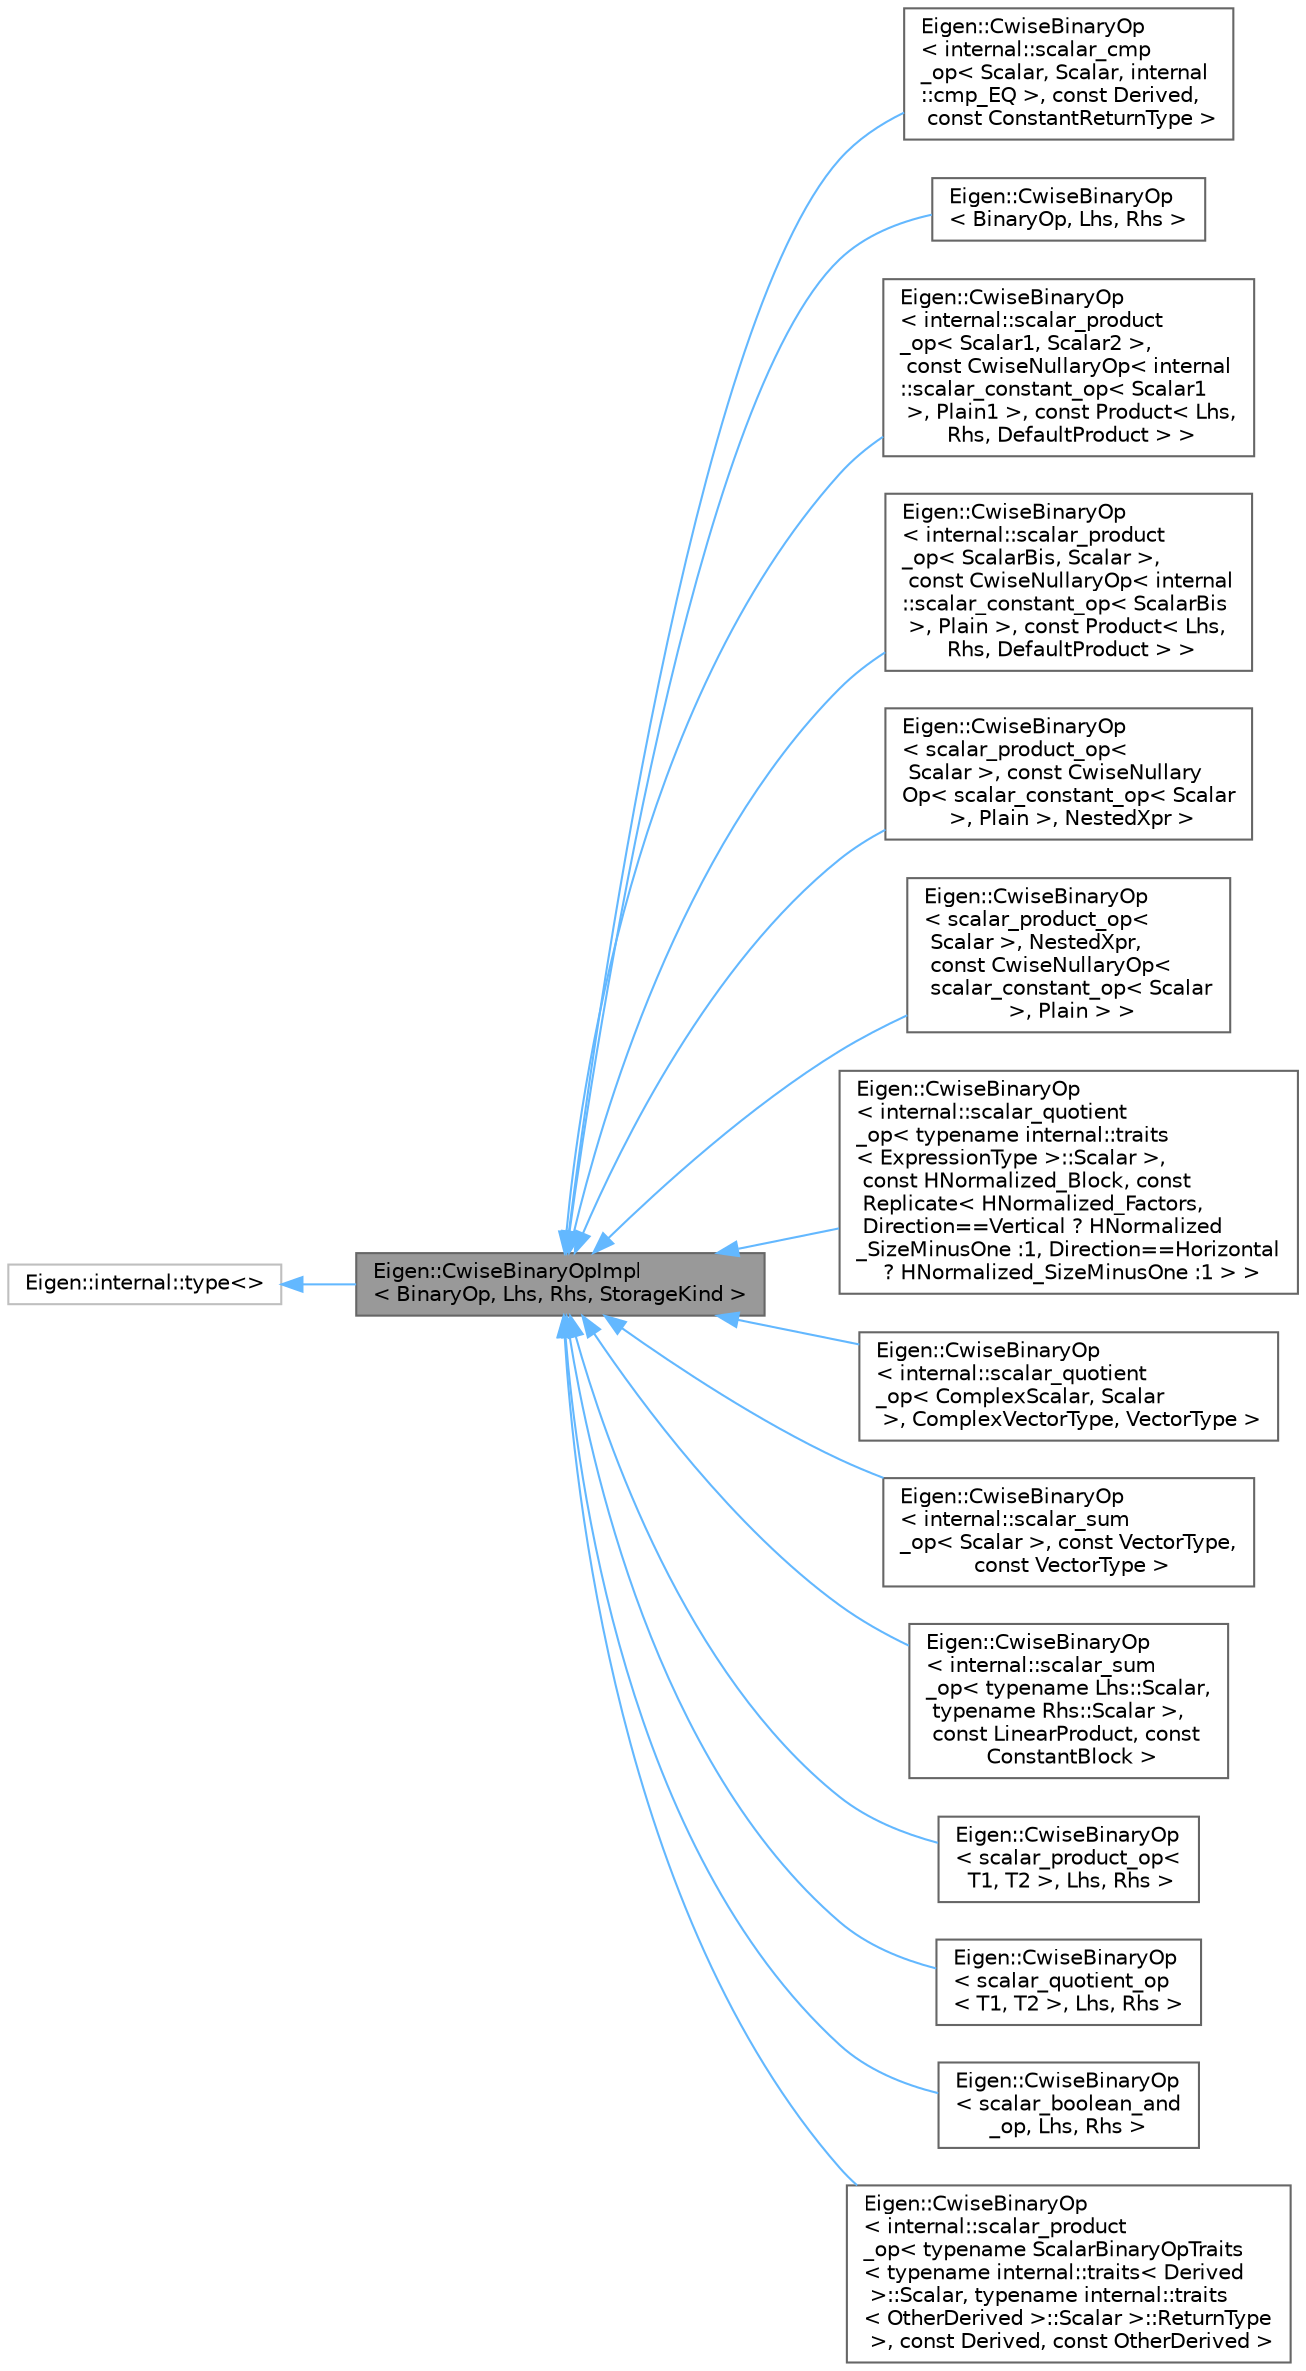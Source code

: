 digraph "Eigen::CwiseBinaryOpImpl&lt; BinaryOp, Lhs, Rhs, StorageKind &gt;"
{
 // LATEX_PDF_SIZE
  bgcolor="transparent";
  edge [fontname=Helvetica,fontsize=10,labelfontname=Helvetica,labelfontsize=10];
  node [fontname=Helvetica,fontsize=10,shape=box,height=0.2,width=0.4];
  rankdir="LR";
  Node1 [id="Node000001",label="Eigen::CwiseBinaryOpImpl\l\< BinaryOp, Lhs, Rhs, StorageKind \>",height=0.2,width=0.4,color="gray40", fillcolor="grey60", style="filled", fontcolor="black",tooltip=" "];
  Node2 -> Node1 [id="edge16_Node000001_Node000002",dir="back",color="steelblue1",style="solid",tooltip=" "];
  Node2 [id="Node000002",label="Eigen::internal::type\<\>",height=0.2,width=0.4,color="grey75", fillcolor="white", style="filled",URL="$structEigen_1_1internal_1_1generic__xpr__base.html",tooltip=" "];
  Node1 -> Node3 [id="edge17_Node000001_Node000003",dir="back",color="steelblue1",style="solid",tooltip=" "];
  Node3 [id="Node000003",label="Eigen::CwiseBinaryOp\l\< internal::scalar_cmp\l_op\< Scalar, Scalar, internal\l::cmp_EQ \>, const Derived,\l const ConstantReturnType \>",height=0.2,width=0.4,color="gray40", fillcolor="white", style="filled",URL="$classEigen_1_1CwiseBinaryOp.html",tooltip=" "];
  Node1 -> Node4 [id="edge18_Node000001_Node000004",dir="back",color="steelblue1",style="solid",tooltip=" "];
  Node4 [id="Node000004",label="Eigen::CwiseBinaryOp\l\< BinaryOp, Lhs, Rhs \>",height=0.2,width=0.4,color="gray40", fillcolor="white", style="filled",URL="$classEigen_1_1CwiseBinaryOp.html",tooltip=" "];
  Node1 -> Node5 [id="edge19_Node000001_Node000005",dir="back",color="steelblue1",style="solid",tooltip=" "];
  Node5 [id="Node000005",label="Eigen::CwiseBinaryOp\l\< internal::scalar_product\l_op\< Scalar1, Scalar2 \>,\l const CwiseNullaryOp\< internal\l::scalar_constant_op\< Scalar1\l \>, Plain1 \>, const Product\< Lhs,\l Rhs, DefaultProduct \> \>",height=0.2,width=0.4,color="gray40", fillcolor="white", style="filled",URL="$classEigen_1_1CwiseBinaryOp.html",tooltip=" "];
  Node1 -> Node6 [id="edge20_Node000001_Node000006",dir="back",color="steelblue1",style="solid",tooltip=" "];
  Node6 [id="Node000006",label="Eigen::CwiseBinaryOp\l\< internal::scalar_product\l_op\< ScalarBis, Scalar \>,\l const CwiseNullaryOp\< internal\l::scalar_constant_op\< ScalarBis\l \>, Plain \>, const Product\< Lhs,\l Rhs, DefaultProduct \> \>",height=0.2,width=0.4,color="gray40", fillcolor="white", style="filled",URL="$classEigen_1_1CwiseBinaryOp.html",tooltip=" "];
  Node1 -> Node7 [id="edge21_Node000001_Node000007",dir="back",color="steelblue1",style="solid",tooltip=" "];
  Node7 [id="Node000007",label="Eigen::CwiseBinaryOp\l\< scalar_product_op\<\l Scalar \>, const CwiseNullary\lOp\< scalar_constant_op\< Scalar\l \>, Plain \>, NestedXpr \>",height=0.2,width=0.4,color="gray40", fillcolor="white", style="filled",URL="$classEigen_1_1CwiseBinaryOp.html",tooltip=" "];
  Node1 -> Node8 [id="edge22_Node000001_Node000008",dir="back",color="steelblue1",style="solid",tooltip=" "];
  Node8 [id="Node000008",label="Eigen::CwiseBinaryOp\l\< scalar_product_op\<\l Scalar \>, NestedXpr,\l const CwiseNullaryOp\<\l scalar_constant_op\< Scalar\l \>, Plain \> \>",height=0.2,width=0.4,color="gray40", fillcolor="white", style="filled",URL="$classEigen_1_1CwiseBinaryOp.html",tooltip=" "];
  Node1 -> Node9 [id="edge23_Node000001_Node000009",dir="back",color="steelblue1",style="solid",tooltip=" "];
  Node9 [id="Node000009",label="Eigen::CwiseBinaryOp\l\< internal::scalar_quotient\l_op\< typename internal::traits\l\< ExpressionType \>::Scalar \>,\l const HNormalized_Block, const\l Replicate\< HNormalized_Factors,\l Direction==Vertical ? HNormalized\l_SizeMinusOne :1, Direction==Horizontal\l ? HNormalized_SizeMinusOne :1 \> \>",height=0.2,width=0.4,color="gray40", fillcolor="white", style="filled",URL="$classEigen_1_1CwiseBinaryOp.html",tooltip=" "];
  Node1 -> Node10 [id="edge24_Node000001_Node000010",dir="back",color="steelblue1",style="solid",tooltip=" "];
  Node10 [id="Node000010",label="Eigen::CwiseBinaryOp\l\< internal::scalar_quotient\l_op\< ComplexScalar, Scalar\l \>, ComplexVectorType, VectorType \>",height=0.2,width=0.4,color="gray40", fillcolor="white", style="filled",URL="$classEigen_1_1CwiseBinaryOp.html",tooltip=" "];
  Node1 -> Node11 [id="edge25_Node000001_Node000011",dir="back",color="steelblue1",style="solid",tooltip=" "];
  Node11 [id="Node000011",label="Eigen::CwiseBinaryOp\l\< internal::scalar_sum\l_op\< Scalar \>, const VectorType,\l const VectorType \>",height=0.2,width=0.4,color="gray40", fillcolor="white", style="filled",URL="$classEigen_1_1CwiseBinaryOp.html",tooltip=" "];
  Node1 -> Node12 [id="edge26_Node000001_Node000012",dir="back",color="steelblue1",style="solid",tooltip=" "];
  Node12 [id="Node000012",label="Eigen::CwiseBinaryOp\l\< internal::scalar_sum\l_op\< typename Lhs::Scalar,\l typename Rhs::Scalar \>,\l const LinearProduct, const\l ConstantBlock \>",height=0.2,width=0.4,color="gray40", fillcolor="white", style="filled",URL="$classEigen_1_1CwiseBinaryOp.html",tooltip=" "];
  Node1 -> Node13 [id="edge27_Node000001_Node000013",dir="back",color="steelblue1",style="solid",tooltip=" "];
  Node13 [id="Node000013",label="Eigen::CwiseBinaryOp\l\< scalar_product_op\<\l T1, T2 \>, Lhs, Rhs \>",height=0.2,width=0.4,color="gray40", fillcolor="white", style="filled",URL="$classEigen_1_1CwiseBinaryOp.html",tooltip=" "];
  Node1 -> Node14 [id="edge28_Node000001_Node000014",dir="back",color="steelblue1",style="solid",tooltip=" "];
  Node14 [id="Node000014",label="Eigen::CwiseBinaryOp\l\< scalar_quotient_op\l\< T1, T2 \>, Lhs, Rhs \>",height=0.2,width=0.4,color="gray40", fillcolor="white", style="filled",URL="$classEigen_1_1CwiseBinaryOp.html",tooltip=" "];
  Node1 -> Node15 [id="edge29_Node000001_Node000015",dir="back",color="steelblue1",style="solid",tooltip=" "];
  Node15 [id="Node000015",label="Eigen::CwiseBinaryOp\l\< scalar_boolean_and\l_op, Lhs, Rhs \>",height=0.2,width=0.4,color="gray40", fillcolor="white", style="filled",URL="$classEigen_1_1CwiseBinaryOp.html",tooltip=" "];
  Node1 -> Node16 [id="edge30_Node000001_Node000016",dir="back",color="steelblue1",style="solid",tooltip=" "];
  Node16 [id="Node000016",label="Eigen::CwiseBinaryOp\l\< internal::scalar_product\l_op\< typename ScalarBinaryOpTraits\l\< typename internal::traits\< Derived\l \>::Scalar, typename internal::traits\l\< OtherDerived \>::Scalar \>::ReturnType\l \>, const Derived, const OtherDerived \>",height=0.2,width=0.4,color="gray40", fillcolor="white", style="filled",URL="$classEigen_1_1CwiseBinaryOp.html",tooltip=" "];
}
